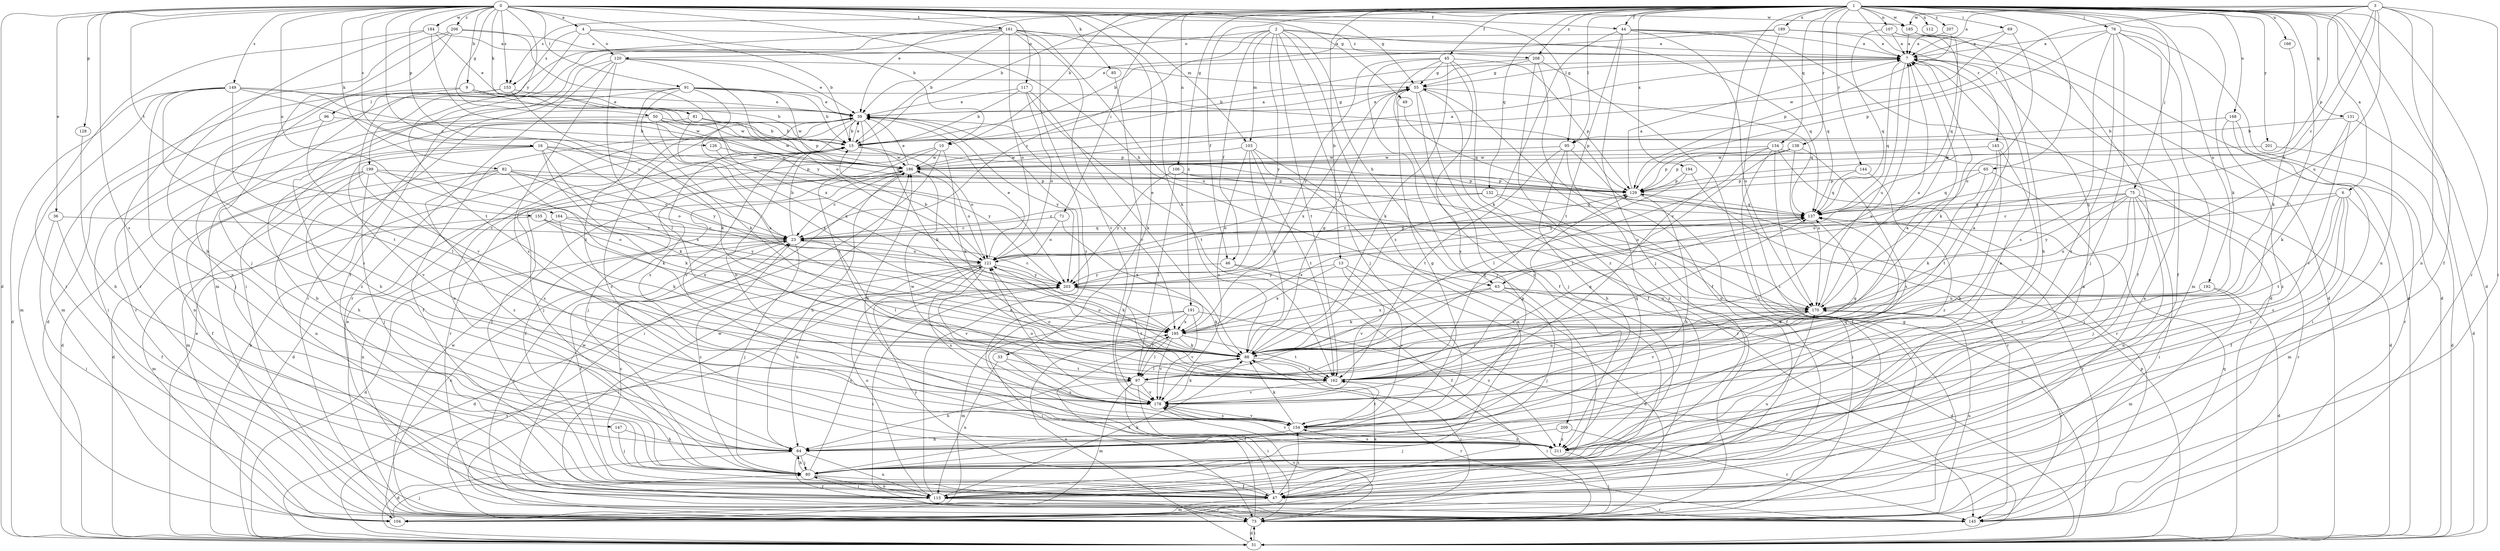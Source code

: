 strict digraph  {
0;
1;
2;
3;
4;
6;
7;
9;
10;
13;
15;
16;
23;
31;
33;
36;
39;
44;
45;
46;
47;
49;
50;
55;
63;
64;
65;
69;
71;
73;
75;
76;
80;
81;
82;
85;
88;
91;
95;
96;
97;
103;
104;
106;
107;
112;
113;
117;
120;
121;
126;
128;
129;
131;
132;
134;
137;
138;
143;
144;
145;
147;
149;
153;
154;
155;
161;
162;
164;
166;
168;
170;
178;
184;
185;
186;
189;
191;
192;
194;
195;
199;
201;
203;
206;
207;
208;
209;
211;
0 -> 4  [label=a];
0 -> 9  [label=b];
0 -> 10  [label=b];
0 -> 16  [label=c];
0 -> 23  [label=c];
0 -> 31  [label=d];
0 -> 33  [label=e];
0 -> 36  [label=e];
0 -> 44  [label=f];
0 -> 49  [label=g];
0 -> 50  [label=g];
0 -> 55  [label=g];
0 -> 63  [label=h];
0 -> 81  [label=k];
0 -> 82  [label=k];
0 -> 85  [label=k];
0 -> 91  [label=l];
0 -> 95  [label=l];
0 -> 103  [label=m];
0 -> 117  [label=o];
0 -> 126  [label=p];
0 -> 128  [label=p];
0 -> 147  [label=s];
0 -> 149  [label=s];
0 -> 153  [label=s];
0 -> 155  [label=t];
0 -> 161  [label=t];
0 -> 164  [label=u];
0 -> 184  [label=w];
0 -> 185  [label=w];
0 -> 199  [label=y];
0 -> 206  [label=z];
1 -> 6  [label=a];
1 -> 10  [label=b];
1 -> 13  [label=b];
1 -> 15  [label=b];
1 -> 31  [label=d];
1 -> 39  [label=e];
1 -> 44  [label=f];
1 -> 45  [label=f];
1 -> 46  [label=f];
1 -> 65  [label=i];
1 -> 69  [label=i];
1 -> 71  [label=i];
1 -> 75  [label=j];
1 -> 76  [label=j];
1 -> 88  [label=k];
1 -> 95  [label=l];
1 -> 106  [label=n];
1 -> 107  [label=n];
1 -> 112  [label=n];
1 -> 113  [label=n];
1 -> 131  [label=q];
1 -> 132  [label=q];
1 -> 134  [label=q];
1 -> 138  [label=r];
1 -> 143  [label=r];
1 -> 144  [label=r];
1 -> 145  [label=r];
1 -> 153  [label=s];
1 -> 162  [label=t];
1 -> 166  [label=u];
1 -> 168  [label=u];
1 -> 178  [label=v];
1 -> 185  [label=w];
1 -> 189  [label=x];
1 -> 191  [label=x];
1 -> 192  [label=x];
1 -> 194  [label=x];
1 -> 201  [label=y];
1 -> 207  [label=z];
1 -> 208  [label=z];
2 -> 23  [label=c];
2 -> 46  [label=f];
2 -> 63  [label=h];
2 -> 80  [label=j];
2 -> 103  [label=m];
2 -> 120  [label=o];
2 -> 137  [label=q];
2 -> 162  [label=t];
2 -> 203  [label=y];
2 -> 208  [label=z];
2 -> 209  [label=z];
3 -> 7  [label=a];
3 -> 23  [label=c];
3 -> 47  [label=f];
3 -> 63  [label=h];
3 -> 73  [label=i];
3 -> 95  [label=l];
3 -> 113  [label=n];
3 -> 129  [label=p];
3 -> 170  [label=u];
3 -> 185  [label=w];
4 -> 7  [label=a];
4 -> 15  [label=b];
4 -> 120  [label=o];
4 -> 153  [label=s];
4 -> 162  [label=t];
6 -> 47  [label=f];
6 -> 104  [label=m];
6 -> 121  [label=o];
6 -> 137  [label=q];
6 -> 154  [label=s];
6 -> 162  [label=t];
6 -> 211  [label=z];
7 -> 55  [label=g];
7 -> 88  [label=k];
7 -> 137  [label=q];
7 -> 170  [label=u];
9 -> 15  [label=b];
9 -> 96  [label=l];
9 -> 104  [label=m];
9 -> 129  [label=p];
9 -> 186  [label=w];
10 -> 47  [label=f];
10 -> 73  [label=i];
10 -> 80  [label=j];
10 -> 88  [label=k];
10 -> 186  [label=w];
13 -> 73  [label=i];
13 -> 154  [label=s];
13 -> 178  [label=v];
13 -> 195  [label=x];
13 -> 203  [label=y];
15 -> 7  [label=a];
15 -> 39  [label=e];
15 -> 80  [label=j];
15 -> 121  [label=o];
15 -> 145  [label=r];
15 -> 178  [label=v];
15 -> 186  [label=w];
16 -> 31  [label=d];
16 -> 64  [label=h];
16 -> 88  [label=k];
16 -> 129  [label=p];
16 -> 178  [label=v];
16 -> 186  [label=w];
16 -> 195  [label=x];
16 -> 203  [label=y];
23 -> 15  [label=b];
23 -> 31  [label=d];
23 -> 47  [label=f];
23 -> 80  [label=j];
23 -> 97  [label=l];
23 -> 121  [label=o];
23 -> 137  [label=q];
31 -> 15  [label=b];
31 -> 39  [label=e];
31 -> 55  [label=g];
31 -> 73  [label=i];
31 -> 129  [label=p];
31 -> 195  [label=x];
31 -> 203  [label=y];
33 -> 113  [label=n];
33 -> 154  [label=s];
33 -> 162  [label=t];
36 -> 23  [label=c];
36 -> 47  [label=f];
36 -> 73  [label=i];
39 -> 15  [label=b];
39 -> 47  [label=f];
39 -> 55  [label=g];
39 -> 88  [label=k];
39 -> 154  [label=s];
39 -> 162  [label=t];
39 -> 195  [label=x];
39 -> 203  [label=y];
39 -> 211  [label=z];
44 -> 7  [label=a];
44 -> 31  [label=d];
44 -> 80  [label=j];
44 -> 88  [label=k];
44 -> 137  [label=q];
44 -> 162  [label=t];
44 -> 170  [label=u];
45 -> 47  [label=f];
45 -> 55  [label=g];
45 -> 73  [label=i];
45 -> 80  [label=j];
45 -> 88  [label=k];
45 -> 129  [label=p];
45 -> 154  [label=s];
45 -> 203  [label=y];
46 -> 31  [label=d];
46 -> 47  [label=f];
46 -> 203  [label=y];
47 -> 23  [label=c];
47 -> 104  [label=m];
47 -> 154  [label=s];
47 -> 203  [label=y];
49 -> 137  [label=q];
50 -> 15  [label=b];
50 -> 64  [label=h];
50 -> 137  [label=q];
50 -> 186  [label=w];
50 -> 195  [label=x];
55 -> 39  [label=e];
55 -> 47  [label=f];
55 -> 80  [label=j];
55 -> 137  [label=q];
55 -> 195  [label=x];
55 -> 211  [label=z];
63 -> 31  [label=d];
63 -> 80  [label=j];
63 -> 88  [label=k];
63 -> 170  [label=u];
63 -> 195  [label=x];
64 -> 7  [label=a];
64 -> 31  [label=d];
64 -> 80  [label=j];
64 -> 113  [label=n];
64 -> 145  [label=r];
65 -> 80  [label=j];
65 -> 88  [label=k];
65 -> 129  [label=p];
65 -> 137  [label=q];
69 -> 7  [label=a];
69 -> 170  [label=u];
69 -> 186  [label=w];
71 -> 23  [label=c];
71 -> 121  [label=o];
71 -> 195  [label=x];
73 -> 31  [label=d];
73 -> 39  [label=e];
73 -> 170  [label=u];
73 -> 178  [label=v];
73 -> 186  [label=w];
73 -> 195  [label=x];
75 -> 23  [label=c];
75 -> 73  [label=i];
75 -> 80  [label=j];
75 -> 113  [label=n];
75 -> 137  [label=q];
75 -> 145  [label=r];
75 -> 170  [label=u];
75 -> 203  [label=y];
75 -> 211  [label=z];
76 -> 7  [label=a];
76 -> 31  [label=d];
76 -> 47  [label=f];
76 -> 80  [label=j];
76 -> 104  [label=m];
76 -> 129  [label=p];
76 -> 154  [label=s];
76 -> 211  [label=z];
80 -> 23  [label=c];
80 -> 39  [label=e];
80 -> 47  [label=f];
80 -> 64  [label=h];
80 -> 113  [label=n];
80 -> 203  [label=y];
81 -> 15  [label=b];
81 -> 113  [label=n];
81 -> 129  [label=p];
81 -> 195  [label=x];
82 -> 23  [label=c];
82 -> 47  [label=f];
82 -> 64  [label=h];
82 -> 88  [label=k];
82 -> 121  [label=o];
82 -> 129  [label=p];
82 -> 154  [label=s];
85 -> 178  [label=v];
88 -> 7  [label=a];
88 -> 55  [label=g];
88 -> 73  [label=i];
88 -> 97  [label=l];
88 -> 121  [label=o];
88 -> 137  [label=q];
88 -> 162  [label=t];
91 -> 15  [label=b];
91 -> 39  [label=e];
91 -> 73  [label=i];
91 -> 88  [label=k];
91 -> 129  [label=p];
91 -> 145  [label=r];
91 -> 162  [label=t];
91 -> 186  [label=w];
91 -> 195  [label=x];
95 -> 47  [label=f];
95 -> 64  [label=h];
95 -> 162  [label=t];
95 -> 186  [label=w];
95 -> 211  [label=z];
96 -> 15  [label=b];
96 -> 97  [label=l];
96 -> 211  [label=z];
97 -> 7  [label=a];
97 -> 47  [label=f];
97 -> 64  [label=h];
97 -> 73  [label=i];
97 -> 104  [label=m];
97 -> 137  [label=q];
97 -> 145  [label=r];
97 -> 178  [label=v];
103 -> 88  [label=k];
103 -> 113  [label=n];
103 -> 145  [label=r];
103 -> 162  [label=t];
103 -> 178  [label=v];
103 -> 186  [label=w];
104 -> 7  [label=a];
104 -> 23  [label=c];
104 -> 80  [label=j];
104 -> 88  [label=k];
106 -> 97  [label=l];
106 -> 129  [label=p];
106 -> 170  [label=u];
106 -> 203  [label=y];
107 -> 7  [label=a];
107 -> 47  [label=f];
107 -> 121  [label=o];
107 -> 137  [label=q];
113 -> 7  [label=a];
113 -> 39  [label=e];
113 -> 73  [label=i];
113 -> 80  [label=j];
113 -> 88  [label=k];
113 -> 121  [label=o];
113 -> 145  [label=r];
113 -> 170  [label=u];
113 -> 186  [label=w];
117 -> 15  [label=b];
117 -> 39  [label=e];
117 -> 88  [label=k];
117 -> 121  [label=o];
117 -> 162  [label=t];
120 -> 39  [label=e];
120 -> 55  [label=g];
120 -> 73  [label=i];
120 -> 97  [label=l];
120 -> 121  [label=o];
120 -> 145  [label=r];
120 -> 154  [label=s];
121 -> 15  [label=b];
121 -> 31  [label=d];
121 -> 39  [label=e];
121 -> 64  [label=h];
121 -> 73  [label=i];
121 -> 88  [label=k];
121 -> 129  [label=p];
121 -> 154  [label=s];
121 -> 178  [label=v];
121 -> 203  [label=y];
126 -> 186  [label=w];
126 -> 203  [label=y];
128 -> 64  [label=h];
129 -> 7  [label=a];
129 -> 64  [label=h];
129 -> 137  [label=q];
131 -> 15  [label=b];
131 -> 31  [label=d];
131 -> 88  [label=k];
131 -> 178  [label=v];
132 -> 23  [label=c];
132 -> 73  [label=i];
132 -> 121  [label=o];
132 -> 137  [label=q];
134 -> 31  [label=d];
134 -> 47  [label=f];
134 -> 97  [label=l];
134 -> 129  [label=p];
134 -> 145  [label=r];
134 -> 170  [label=u];
134 -> 186  [label=w];
137 -> 23  [label=c];
137 -> 145  [label=r];
137 -> 195  [label=x];
138 -> 97  [label=l];
138 -> 129  [label=p];
138 -> 154  [label=s];
138 -> 170  [label=u];
138 -> 186  [label=w];
143 -> 64  [label=h];
143 -> 113  [label=n];
143 -> 162  [label=t];
143 -> 186  [label=w];
144 -> 129  [label=p];
144 -> 137  [label=q];
144 -> 211  [label=z];
145 -> 23  [label=c];
145 -> 137  [label=q];
145 -> 186  [label=w];
147 -> 64  [label=h];
147 -> 80  [label=j];
149 -> 23  [label=c];
149 -> 31  [label=d];
149 -> 39  [label=e];
149 -> 80  [label=j];
149 -> 104  [label=m];
149 -> 154  [label=s];
149 -> 162  [label=t];
149 -> 186  [label=w];
153 -> 31  [label=d];
153 -> 39  [label=e];
153 -> 88  [label=k];
153 -> 178  [label=v];
154 -> 55  [label=g];
154 -> 64  [label=h];
154 -> 88  [label=k];
154 -> 137  [label=q];
154 -> 162  [label=t];
154 -> 178  [label=v];
154 -> 186  [label=w];
154 -> 211  [label=z];
155 -> 23  [label=c];
155 -> 104  [label=m];
155 -> 121  [label=o];
155 -> 195  [label=x];
161 -> 7  [label=a];
161 -> 15  [label=b];
161 -> 47  [label=f];
161 -> 73  [label=i];
161 -> 88  [label=k];
161 -> 104  [label=m];
161 -> 121  [label=o];
161 -> 170  [label=u];
161 -> 178  [label=v];
161 -> 211  [label=z];
162 -> 7  [label=a];
162 -> 73  [label=i];
162 -> 121  [label=o];
162 -> 137  [label=q];
162 -> 170  [label=u];
162 -> 178  [label=v];
164 -> 23  [label=c];
164 -> 88  [label=k];
164 -> 113  [label=n];
164 -> 203  [label=y];
166 -> 88  [label=k];
168 -> 15  [label=b];
168 -> 73  [label=i];
168 -> 145  [label=r];
168 -> 211  [label=z];
170 -> 7  [label=a];
170 -> 97  [label=l];
170 -> 145  [label=r];
170 -> 178  [label=v];
170 -> 195  [label=x];
178 -> 15  [label=b];
178 -> 88  [label=k];
178 -> 121  [label=o];
178 -> 129  [label=p];
178 -> 154  [label=s];
178 -> 186  [label=w];
184 -> 7  [label=a];
184 -> 39  [label=e];
184 -> 64  [label=h];
184 -> 73  [label=i];
184 -> 203  [label=y];
185 -> 7  [label=a];
185 -> 31  [label=d];
185 -> 64  [label=h];
185 -> 137  [label=q];
186 -> 7  [label=a];
186 -> 23  [label=c];
186 -> 31  [label=d];
186 -> 39  [label=e];
186 -> 47  [label=f];
186 -> 64  [label=h];
186 -> 121  [label=o];
186 -> 129  [label=p];
189 -> 7  [label=a];
189 -> 15  [label=b];
189 -> 31  [label=d];
189 -> 39  [label=e];
189 -> 73  [label=i];
191 -> 73  [label=i];
191 -> 97  [label=l];
191 -> 104  [label=m];
191 -> 178  [label=v];
191 -> 195  [label=x];
191 -> 211  [label=z];
192 -> 31  [label=d];
192 -> 88  [label=k];
192 -> 104  [label=m];
192 -> 170  [label=u];
194 -> 129  [label=p];
194 -> 145  [label=r];
194 -> 203  [label=y];
195 -> 88  [label=k];
195 -> 97  [label=l];
195 -> 137  [label=q];
195 -> 162  [label=t];
195 -> 178  [label=v];
199 -> 31  [label=d];
199 -> 80  [label=j];
199 -> 88  [label=k];
199 -> 104  [label=m];
199 -> 113  [label=n];
199 -> 129  [label=p];
199 -> 211  [label=z];
201 -> 31  [label=d];
201 -> 186  [label=w];
203 -> 23  [label=c];
203 -> 73  [label=i];
203 -> 88  [label=k];
203 -> 162  [label=t];
203 -> 170  [label=u];
206 -> 7  [label=a];
206 -> 80  [label=j];
206 -> 113  [label=n];
206 -> 145  [label=r];
206 -> 195  [label=x];
207 -> 7  [label=a];
207 -> 129  [label=p];
208 -> 15  [label=b];
208 -> 47  [label=f];
208 -> 55  [label=g];
208 -> 73  [label=i];
208 -> 211  [label=z];
209 -> 80  [label=j];
209 -> 145  [label=r];
209 -> 211  [label=z];
211 -> 73  [label=i];
211 -> 154  [label=s];
211 -> 178  [label=v];
}
